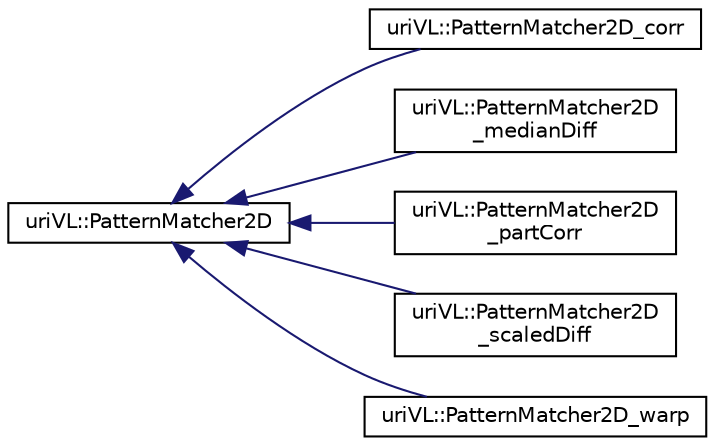 digraph "Graphical Class Hierarchy"
{
  edge [fontname="Helvetica",fontsize="10",labelfontname="Helvetica",labelfontsize="10"];
  node [fontname="Helvetica",fontsize="10",shape=record];
  rankdir="LR";
  Node1 [label="uriVL::PatternMatcher2D",height=0.2,width=0.4,color="black", fillcolor="white", style="filled",URL="$classuriVL_1_1PatternMatcher2D.html",tooltip="Parent class for all 2D pattern matchers. "];
  Node1 -> Node2 [dir="back",color="midnightblue",fontsize="10",style="solid",fontname="Helvetica"];
  Node2 [label="uriVL::PatternMatcher2D_corr",height=0.2,width=0.4,color="black", fillcolor="white", style="filled",URL="$classuriVL_1_1PatternMatcher2D__corr.html",tooltip="One of the simplest possible subclasses of PatternMatcher2D. "];
  Node1 -> Node3 [dir="back",color="midnightblue",fontsize="10",style="solid",fontname="Helvetica"];
  Node3 [label="uriVL::PatternMatcher2D\l_medianDiff",height=0.2,width=0.4,color="black", fillcolor="white", style="filled",URL="$classuriVL_1_1PatternMatcher2D__medianDiff.html",tooltip="One of the simplest possible subclasses of PatternMatcher2D. "];
  Node1 -> Node4 [dir="back",color="midnightblue",fontsize="10",style="solid",fontname="Helvetica"];
  Node4 [label="uriVL::PatternMatcher2D\l_partCorr",height=0.2,width=0.4,color="black", fillcolor="white", style="filled",URL="$classuriVL_1_1PatternMatcher2D__partCorr.html",tooltip="Hopefully occlusion-resistant subclass of PatternMatcher2D. "];
  Node1 -> Node5 [dir="back",color="midnightblue",fontsize="10",style="solid",fontname="Helvetica"];
  Node5 [label="uriVL::PatternMatcher2D\l_scaledDiff",height=0.2,width=0.4,color="black", fillcolor="white", style="filled",URL="$classuriVL_1_1PatternMatcher2D__scaledDiff.html",tooltip="One of the simplest possible subclasses of PatternMatcher2D. "];
  Node1 -> Node6 [dir="back",color="midnightblue",fontsize="10",style="solid",fontname="Helvetica"];
  Node6 [label="uriVL::PatternMatcher2D_warp",height=0.2,width=0.4,color="black", fillcolor="white", style="filled",URL="$classuriVL_1_1PatternMatcher2D__warp.html",tooltip="Pattern matcher that uses an image warper to compute a best match for a deformable template..."];
}
